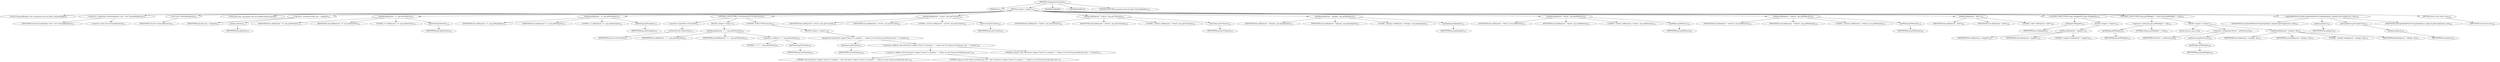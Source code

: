 digraph "setupJasperCommand" {  
"191" [label = <(METHOD,setupJasperCommand)<SUB>111</SUB>> ]
"21" [label = <(PARAM,this)<SUB>111</SUB>> ]
"192" [label = <(BLOCK,&lt;empty&gt;,&lt;empty&gt;)<SUB>111</SUB>> ]
"19" [label = <(LOCAL,CommandlineJava cmd: org.apache.tools.ant.types.CommandlineJava)> ]
"193" [label = <(&lt;operator&gt;.assignment,CommandlineJava cmd = new CommandlineJava())<SUB>112</SUB>> ]
"194" [label = <(IDENTIFIER,cmd,CommandlineJava cmd = new CommandlineJava())<SUB>112</SUB>> ]
"195" [label = <(&lt;operator&gt;.alloc,new CommandlineJava())<SUB>112</SUB>> ]
"196" [label = <(&lt;init&gt;,new CommandlineJava())<SUB>112</SUB>> ]
"18" [label = <(IDENTIFIER,cmd,new CommandlineJava())<SUB>112</SUB>> ]
"197" [label = <(LOCAL,JspC jspc: org.apache.tools.ant.taskdefs.optional.jsp.JspC)> ]
"198" [label = <(&lt;operator&gt;.assignment,JspC jspc = getJspc())<SUB>113</SUB>> ]
"199" [label = <(IDENTIFIER,jspc,JspC jspc = getJspc())<SUB>113</SUB>> ]
"200" [label = <(getJspc,getJspc())<SUB>113</SUB>> ]
"20" [label = <(IDENTIFIER,this,getJspc())<SUB>113</SUB>> ]
"201" [label = <(addArg,addArg(cmd, &quot;-d&quot;, jspc.getDestdir()))<SUB>114</SUB>> ]
"22" [label = <(IDENTIFIER,this,addArg(cmd, &quot;-d&quot;, jspc.getDestdir()))<SUB>114</SUB>> ]
"202" [label = <(IDENTIFIER,cmd,addArg(cmd, &quot;-d&quot;, jspc.getDestdir()))<SUB>114</SUB>> ]
"203" [label = <(LITERAL,&quot;-d&quot;,addArg(cmd, &quot;-d&quot;, jspc.getDestdir()))<SUB>114</SUB>> ]
"204" [label = <(getDestdir,getDestdir())<SUB>114</SUB>> ]
"205" [label = <(IDENTIFIER,jspc,getDestdir())<SUB>114</SUB>> ]
"206" [label = <(addArg,addArg(cmd, &quot;-p&quot;, jspc.getPackage()))<SUB>115</SUB>> ]
"23" [label = <(IDENTIFIER,this,addArg(cmd, &quot;-p&quot;, jspc.getPackage()))<SUB>115</SUB>> ]
"207" [label = <(IDENTIFIER,cmd,addArg(cmd, &quot;-p&quot;, jspc.getPackage()))<SUB>115</SUB>> ]
"208" [label = <(LITERAL,&quot;-p&quot;,addArg(cmd, &quot;-p&quot;, jspc.getPackage()))<SUB>115</SUB>> ]
"209" [label = <(getPackage,getPackage())<SUB>115</SUB>> ]
"210" [label = <(IDENTIFIER,jspc,getPackage())<SUB>115</SUB>> ]
"211" [label = <(CONTROL_STRUCTURE,if (!isTomcat5x()),if (!isTomcat5x()))<SUB>117</SUB>> ]
"212" [label = <(&lt;operator&gt;.logicalNot,!isTomcat5x())<SUB>117</SUB>> ]
"213" [label = <(isTomcat5x,this.isTomcat5x())<SUB>117</SUB>> ]
"24" [label = <(IDENTIFIER,this,this.isTomcat5x())<SUB>117</SUB>> ]
"214" [label = <(BLOCK,&lt;empty&gt;,&lt;empty&gt;)<SUB>117</SUB>> ]
"215" [label = <(addArg,addArg(cmd, &quot;-v&quot; + jspc.getVerbose()))<SUB>118</SUB>> ]
"25" [label = <(IDENTIFIER,this,addArg(cmd, &quot;-v&quot; + jspc.getVerbose()))<SUB>118</SUB>> ]
"216" [label = <(IDENTIFIER,cmd,addArg(cmd, &quot;-v&quot; + jspc.getVerbose()))<SUB>118</SUB>> ]
"217" [label = <(&lt;operator&gt;.addition,&quot;-v&quot; + jspc.getVerbose())<SUB>118</SUB>> ]
"218" [label = <(LITERAL,&quot;-v&quot;,&quot;-v&quot; + jspc.getVerbose())<SUB>118</SUB>> ]
"219" [label = <(getVerbose,getVerbose())<SUB>118</SUB>> ]
"220" [label = <(IDENTIFIER,jspc,getVerbose())<SUB>118</SUB>> ]
"221" [label = <(CONTROL_STRUCTURE,else,else)<SUB>119</SUB>> ]
"222" [label = <(BLOCK,&lt;empty&gt;,&lt;empty&gt;)<SUB>119</SUB>> ]
"223" [label = <(log,log(&quot;this task doesn't support Tomcat 5.x properly, &quot; + &quot;please use the Tomcat provided jspc task &quot; + &quot;instead&quot;))<SUB>120</SUB>> ]
"224" [label = <(getProject,getProject())<SUB>120</SUB>> ]
"26" [label = <(IDENTIFIER,this,getProject())<SUB>120</SUB>> ]
"225" [label = <(&lt;operator&gt;.addition,&quot;this task doesn't support Tomcat 5.x properly, &quot; + &quot;please use the Tomcat provided jspc task &quot; + &quot;instead&quot;)<SUB>120</SUB>> ]
"226" [label = <(&lt;operator&gt;.addition,&quot;this task doesn't support Tomcat 5.x properly, &quot; + &quot;please use the Tomcat provided jspc task &quot;)<SUB>120</SUB>> ]
"227" [label = <(LITERAL,&quot;this task doesn't support Tomcat 5.x properly, &quot;,&quot;this task doesn't support Tomcat 5.x properly, &quot; + &quot;please use the Tomcat provided jspc task &quot;)<SUB>120</SUB>> ]
"228" [label = <(LITERAL,&quot;please use the Tomcat provided jspc task &quot;,&quot;this task doesn't support Tomcat 5.x properly, &quot; + &quot;please use the Tomcat provided jspc task &quot;)<SUB>121</SUB>> ]
"229" [label = <(LITERAL,&quot;instead&quot;,&quot;this task doesn't support Tomcat 5.x properly, &quot; + &quot;please use the Tomcat provided jspc task &quot; + &quot;instead&quot;)<SUB>122</SUB>> ]
"230" [label = <(addArg,addArg(cmd, &quot;-uriroot&quot;, jspc.getUriroot()))<SUB>125</SUB>> ]
"27" [label = <(IDENTIFIER,this,addArg(cmd, &quot;-uriroot&quot;, jspc.getUriroot()))<SUB>125</SUB>> ]
"231" [label = <(IDENTIFIER,cmd,addArg(cmd, &quot;-uriroot&quot;, jspc.getUriroot()))<SUB>125</SUB>> ]
"232" [label = <(LITERAL,&quot;-uriroot&quot;,addArg(cmd, &quot;-uriroot&quot;, jspc.getUriroot()))<SUB>125</SUB>> ]
"233" [label = <(getUriroot,getUriroot())<SUB>125</SUB>> ]
"234" [label = <(IDENTIFIER,jspc,getUriroot())<SUB>125</SUB>> ]
"235" [label = <(addArg,addArg(cmd, &quot;-uribase&quot;, jspc.getUribase()))<SUB>126</SUB>> ]
"28" [label = <(IDENTIFIER,this,addArg(cmd, &quot;-uribase&quot;, jspc.getUribase()))<SUB>126</SUB>> ]
"236" [label = <(IDENTIFIER,cmd,addArg(cmd, &quot;-uribase&quot;, jspc.getUribase()))<SUB>126</SUB>> ]
"237" [label = <(LITERAL,&quot;-uribase&quot;,addArg(cmd, &quot;-uribase&quot;, jspc.getUribase()))<SUB>126</SUB>> ]
"238" [label = <(getUribase,getUribase())<SUB>126</SUB>> ]
"239" [label = <(IDENTIFIER,jspc,getUribase())<SUB>126</SUB>> ]
"240" [label = <(addArg,addArg(cmd, &quot;-ieplugin&quot;, jspc.getIeplugin()))<SUB>127</SUB>> ]
"29" [label = <(IDENTIFIER,this,addArg(cmd, &quot;-ieplugin&quot;, jspc.getIeplugin()))<SUB>127</SUB>> ]
"241" [label = <(IDENTIFIER,cmd,addArg(cmd, &quot;-ieplugin&quot;, jspc.getIeplugin()))<SUB>127</SUB>> ]
"242" [label = <(LITERAL,&quot;-ieplugin&quot;,addArg(cmd, &quot;-ieplugin&quot;, jspc.getIeplugin()))<SUB>127</SUB>> ]
"243" [label = <(getIeplugin,getIeplugin())<SUB>127</SUB>> ]
"244" [label = <(IDENTIFIER,jspc,getIeplugin())<SUB>127</SUB>> ]
"245" [label = <(addArg,addArg(cmd, &quot;-webinc&quot;, jspc.getWebinc()))<SUB>128</SUB>> ]
"30" [label = <(IDENTIFIER,this,addArg(cmd, &quot;-webinc&quot;, jspc.getWebinc()))<SUB>128</SUB>> ]
"246" [label = <(IDENTIFIER,cmd,addArg(cmd, &quot;-webinc&quot;, jspc.getWebinc()))<SUB>128</SUB>> ]
"247" [label = <(LITERAL,&quot;-webinc&quot;,addArg(cmd, &quot;-webinc&quot;, jspc.getWebinc()))<SUB>128</SUB>> ]
"248" [label = <(getWebinc,getWebinc())<SUB>128</SUB>> ]
"249" [label = <(IDENTIFIER,jspc,getWebinc())<SUB>128</SUB>> ]
"250" [label = <(addArg,addArg(cmd, &quot;-webxml&quot;, jspc.getWebxml()))<SUB>129</SUB>> ]
"31" [label = <(IDENTIFIER,this,addArg(cmd, &quot;-webxml&quot;, jspc.getWebxml()))<SUB>129</SUB>> ]
"251" [label = <(IDENTIFIER,cmd,addArg(cmd, &quot;-webxml&quot;, jspc.getWebxml()))<SUB>129</SUB>> ]
"252" [label = <(LITERAL,&quot;-webxml&quot;,addArg(cmd, &quot;-webxml&quot;, jspc.getWebxml()))<SUB>129</SUB>> ]
"253" [label = <(getWebxml,getWebxml())<SUB>129</SUB>> ]
"254" [label = <(IDENTIFIER,jspc,getWebxml())<SUB>129</SUB>> ]
"255" [label = <(addArg,addArg(cmd, &quot;-die9&quot;))<SUB>130</SUB>> ]
"32" [label = <(IDENTIFIER,this,addArg(cmd, &quot;-die9&quot;))<SUB>130</SUB>> ]
"256" [label = <(IDENTIFIER,cmd,addArg(cmd, &quot;-die9&quot;))<SUB>130</SUB>> ]
"257" [label = <(LITERAL,&quot;-die9&quot;,addArg(cmd, &quot;-die9&quot;))<SUB>130</SUB>> ]
"258" [label = <(CONTROL_STRUCTURE,if (jspc.isMapped()),if (jspc.isMapped()))<SUB>132</SUB>> ]
"259" [label = <(isMapped,isMapped())<SUB>132</SUB>> ]
"260" [label = <(IDENTIFIER,jspc,isMapped())<SUB>132</SUB>> ]
"261" [label = <(BLOCK,&lt;empty&gt;,&lt;empty&gt;)<SUB>132</SUB>> ]
"262" [label = <(addArg,addArg(cmd, &quot;-mapped&quot;))<SUB>133</SUB>> ]
"33" [label = <(IDENTIFIER,this,addArg(cmd, &quot;-mapped&quot;))<SUB>133</SUB>> ]
"263" [label = <(IDENTIFIER,cmd,addArg(cmd, &quot;-mapped&quot;))<SUB>133</SUB>> ]
"264" [label = <(LITERAL,&quot;-mapped&quot;,addArg(cmd, &quot;-mapped&quot;))<SUB>133</SUB>> ]
"265" [label = <(CONTROL_STRUCTURE,if (jspc.getWebApp() != null),if (jspc.getWebApp() != null))<SUB>135</SUB>> ]
"266" [label = <(&lt;operator&gt;.notEquals,jspc.getWebApp() != null)<SUB>135</SUB>> ]
"267" [label = <(getWebApp,getWebApp())<SUB>135</SUB>> ]
"268" [label = <(IDENTIFIER,jspc,getWebApp())<SUB>135</SUB>> ]
"269" [label = <(LITERAL,null,jspc.getWebApp() != null)<SUB>135</SUB>> ]
"270" [label = <(BLOCK,&lt;empty&gt;,&lt;empty&gt;)<SUB>135</SUB>> ]
"271" [label = <(LOCAL,File dir: java.io.File)> ]
"272" [label = <(&lt;operator&gt;.assignment,File dir = getDirectory())<SUB>136</SUB>> ]
"273" [label = <(IDENTIFIER,dir,File dir = getDirectory())<SUB>136</SUB>> ]
"274" [label = <(getDirectory,getDirectory())<SUB>136</SUB>> ]
"275" [label = <(getWebApp,getWebApp())<SUB>136</SUB>> ]
"276" [label = <(IDENTIFIER,jspc,getWebApp())<SUB>136</SUB>> ]
"277" [label = <(addArg,addArg(cmd, &quot;-webapp&quot;, dir))<SUB>137</SUB>> ]
"34" [label = <(IDENTIFIER,this,addArg(cmd, &quot;-webapp&quot;, dir))<SUB>137</SUB>> ]
"278" [label = <(IDENTIFIER,cmd,addArg(cmd, &quot;-webapp&quot;, dir))<SUB>137</SUB>> ]
"279" [label = <(LITERAL,&quot;-webapp&quot;,addArg(cmd, &quot;-webapp&quot;, dir))<SUB>137</SUB>> ]
"280" [label = <(IDENTIFIER,dir,addArg(cmd, &quot;-webapp&quot;, dir))<SUB>137</SUB>> ]
"281" [label = <(logAndAddFilesToCompile,logAndAddFilesToCompile(getJspc(), getJspc().getCompileList(), cmd))<SUB>139</SUB>> ]
"37" [label = <(IDENTIFIER,this,logAndAddFilesToCompile(getJspc(), getJspc().getCompileList(), cmd))<SUB>139</SUB>> ]
"282" [label = <(getJspc,getJspc())<SUB>139</SUB>> ]
"35" [label = <(IDENTIFIER,this,getJspc())<SUB>139</SUB>> ]
"283" [label = <(getCompileList,getCompileList())<SUB>139</SUB>> ]
"284" [label = <(getJspc,getJspc())<SUB>139</SUB>> ]
"36" [label = <(IDENTIFIER,this,getJspc())<SUB>139</SUB>> ]
"285" [label = <(IDENTIFIER,cmd,logAndAddFilesToCompile(getJspc(), getJspc().getCompileList(), cmd))<SUB>139</SUB>> ]
"286" [label = <(RETURN,return cmd;,return cmd;)<SUB>140</SUB>> ]
"287" [label = <(IDENTIFIER,cmd,return cmd;)<SUB>140</SUB>> ]
"288" [label = <(MODIFIER,PRIVATE)> ]
"289" [label = <(MODIFIER,VIRTUAL)> ]
"290" [label = <(METHOD_RETURN,org.apache.tools.ant.types.CommandlineJava)<SUB>111</SUB>> ]
  "191" -> "21" 
  "191" -> "192" 
  "191" -> "288" 
  "191" -> "289" 
  "191" -> "290" 
  "192" -> "19" 
  "192" -> "193" 
  "192" -> "196" 
  "192" -> "197" 
  "192" -> "198" 
  "192" -> "201" 
  "192" -> "206" 
  "192" -> "211" 
  "192" -> "230" 
  "192" -> "235" 
  "192" -> "240" 
  "192" -> "245" 
  "192" -> "250" 
  "192" -> "255" 
  "192" -> "258" 
  "192" -> "265" 
  "192" -> "281" 
  "192" -> "286" 
  "193" -> "194" 
  "193" -> "195" 
  "196" -> "18" 
  "198" -> "199" 
  "198" -> "200" 
  "200" -> "20" 
  "201" -> "22" 
  "201" -> "202" 
  "201" -> "203" 
  "201" -> "204" 
  "204" -> "205" 
  "206" -> "23" 
  "206" -> "207" 
  "206" -> "208" 
  "206" -> "209" 
  "209" -> "210" 
  "211" -> "212" 
  "211" -> "214" 
  "211" -> "221" 
  "212" -> "213" 
  "213" -> "24" 
  "214" -> "215" 
  "215" -> "25" 
  "215" -> "216" 
  "215" -> "217" 
  "217" -> "218" 
  "217" -> "219" 
  "219" -> "220" 
  "221" -> "222" 
  "222" -> "223" 
  "223" -> "224" 
  "223" -> "225" 
  "224" -> "26" 
  "225" -> "226" 
  "225" -> "229" 
  "226" -> "227" 
  "226" -> "228" 
  "230" -> "27" 
  "230" -> "231" 
  "230" -> "232" 
  "230" -> "233" 
  "233" -> "234" 
  "235" -> "28" 
  "235" -> "236" 
  "235" -> "237" 
  "235" -> "238" 
  "238" -> "239" 
  "240" -> "29" 
  "240" -> "241" 
  "240" -> "242" 
  "240" -> "243" 
  "243" -> "244" 
  "245" -> "30" 
  "245" -> "246" 
  "245" -> "247" 
  "245" -> "248" 
  "248" -> "249" 
  "250" -> "31" 
  "250" -> "251" 
  "250" -> "252" 
  "250" -> "253" 
  "253" -> "254" 
  "255" -> "32" 
  "255" -> "256" 
  "255" -> "257" 
  "258" -> "259" 
  "258" -> "261" 
  "259" -> "260" 
  "261" -> "262" 
  "262" -> "33" 
  "262" -> "263" 
  "262" -> "264" 
  "265" -> "266" 
  "265" -> "270" 
  "266" -> "267" 
  "266" -> "269" 
  "267" -> "268" 
  "270" -> "271" 
  "270" -> "272" 
  "270" -> "277" 
  "272" -> "273" 
  "272" -> "274" 
  "274" -> "275" 
  "275" -> "276" 
  "277" -> "34" 
  "277" -> "278" 
  "277" -> "279" 
  "277" -> "280" 
  "281" -> "37" 
  "281" -> "282" 
  "281" -> "283" 
  "281" -> "285" 
  "282" -> "35" 
  "283" -> "284" 
  "284" -> "36" 
  "286" -> "287" 
}
